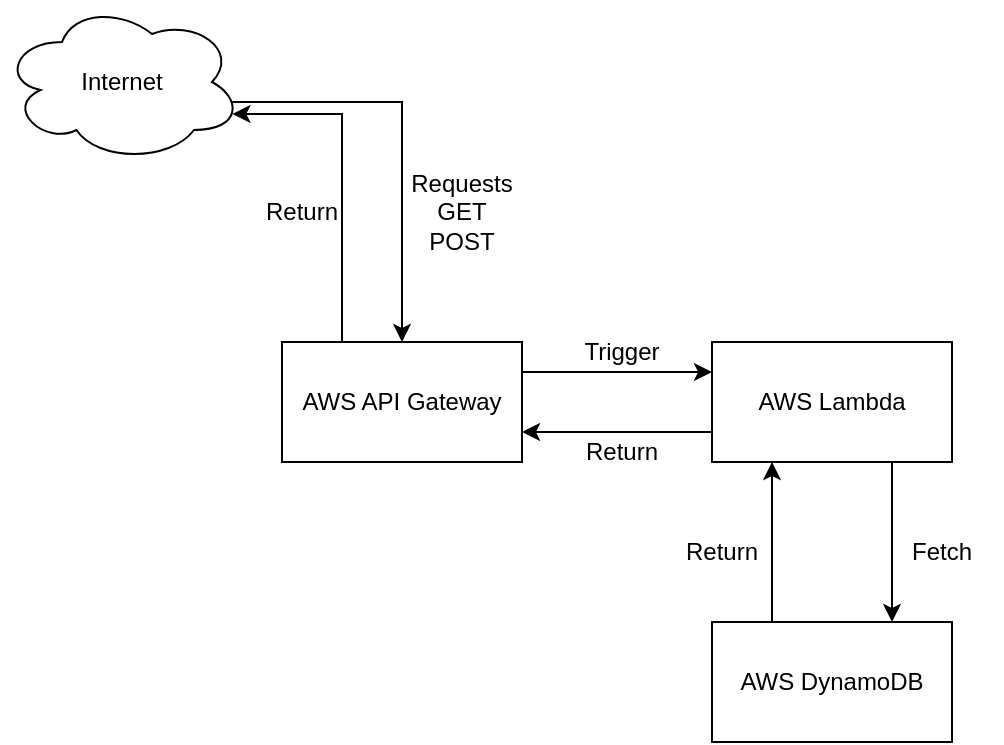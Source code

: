 <mxfile version="16.5.1" type="device"><diagram id="jJ3mkbSqKAwq4K8KXO77" name="Page-1"><mxGraphModel dx="1103" dy="727" grid="1" gridSize="10" guides="1" tooltips="1" connect="1" arrows="1" fold="1" page="1" pageScale="1" pageWidth="850" pageHeight="1100" math="0" shadow="0"><root><mxCell id="0"/><mxCell id="1" parent="0"/><mxCell id="iG8QBIDN6XCAgdNQV5UU-1" value="AWS API Gateway" style="rounded=0;whiteSpace=wrap;html=1;" parent="1" vertex="1"><mxGeometry x="150" y="210" width="120" height="60" as="geometry"/></mxCell><mxCell id="iG8QBIDN6XCAgdNQV5UU-2" value="AWS Lambda" style="rounded=0;whiteSpace=wrap;html=1;" parent="1" vertex="1"><mxGeometry x="365" y="210" width="120" height="60" as="geometry"/></mxCell><mxCell id="iG8QBIDN6XCAgdNQV5UU-3" value="AWS DynamoDB" style="rounded=0;whiteSpace=wrap;html=1;" parent="1" vertex="1"><mxGeometry x="365" y="350" width="120" height="60" as="geometry"/></mxCell><mxCell id="iG8QBIDN6XCAgdNQV5UU-13" value="Fetch" style="text;html=1;strokeColor=none;fillColor=none;align=center;verticalAlign=middle;whiteSpace=wrap;rounded=0;" parent="1" vertex="1"><mxGeometry x="450" y="300" width="60" height="30" as="geometry"/></mxCell><mxCell id="iG8QBIDN6XCAgdNQV5UU-18" value="Trigger" style="text;html=1;strokeColor=none;fillColor=none;align=center;verticalAlign=middle;whiteSpace=wrap;rounded=0;" parent="1" vertex="1"><mxGeometry x="290" y="200" width="60" height="30" as="geometry"/></mxCell><mxCell id="iG8QBIDN6XCAgdNQV5UU-27" value="Requests&lt;br&gt;GET&lt;br&gt;POST" style="text;html=1;strokeColor=none;fillColor=none;align=center;verticalAlign=middle;whiteSpace=wrap;rounded=0;" parent="1" vertex="1"><mxGeometry x="210" y="130" width="60" height="30" as="geometry"/></mxCell><mxCell id="HsnadaK2AXtxl50oLEnO-1" value="" style="endArrow=classic;html=1;rounded=0;entryX=0.5;entryY=0;entryDx=0;entryDy=0;" edge="1" parent="1" target="iG8QBIDN6XCAgdNQV5UU-1"><mxGeometry width="50" height="50" relative="1" as="geometry"><mxPoint x="120" y="90" as="sourcePoint"/><mxPoint x="450" y="350" as="targetPoint"/><Array as="points"><mxPoint x="210" y="90"/></Array></mxGeometry></mxCell><mxCell id="HsnadaK2AXtxl50oLEnO-3" value="Internet" style="ellipse;shape=cloud;whiteSpace=wrap;html=1;" vertex="1" parent="1"><mxGeometry x="10" y="40" width="120" height="80" as="geometry"/></mxCell><mxCell id="HsnadaK2AXtxl50oLEnO-4" value="" style="endArrow=classic;html=1;rounded=0;exitX=0.25;exitY=0;exitDx=0;exitDy=0;entryX=0.96;entryY=0.7;entryDx=0;entryDy=0;entryPerimeter=0;" edge="1" parent="1" source="iG8QBIDN6XCAgdNQV5UU-1" target="HsnadaK2AXtxl50oLEnO-3"><mxGeometry width="50" height="50" relative="1" as="geometry"><mxPoint x="400" y="400" as="sourcePoint"/><mxPoint x="180" y="100" as="targetPoint"/><Array as="points"><mxPoint x="180" y="96"/></Array></mxGeometry></mxCell><mxCell id="HsnadaK2AXtxl50oLEnO-5" value="" style="endArrow=classic;html=1;rounded=0;exitX=1;exitY=0.25;exitDx=0;exitDy=0;entryX=0;entryY=0.25;entryDx=0;entryDy=0;" edge="1" parent="1" source="iG8QBIDN6XCAgdNQV5UU-1" target="iG8QBIDN6XCAgdNQV5UU-2"><mxGeometry width="50" height="50" relative="1" as="geometry"><mxPoint x="230" y="380" as="sourcePoint"/><mxPoint x="280" y="330" as="targetPoint"/></mxGeometry></mxCell><mxCell id="HsnadaK2AXtxl50oLEnO-6" value="" style="endArrow=classic;html=1;rounded=0;exitX=0.75;exitY=1;exitDx=0;exitDy=0;entryX=0.75;entryY=0;entryDx=0;entryDy=0;" edge="1" parent="1" source="iG8QBIDN6XCAgdNQV5UU-2" target="iG8QBIDN6XCAgdNQV5UU-3"><mxGeometry width="50" height="50" relative="1" as="geometry"><mxPoint x="550" y="320" as="sourcePoint"/><mxPoint x="600" y="270" as="targetPoint"/></mxGeometry></mxCell><mxCell id="HsnadaK2AXtxl50oLEnO-7" value="" style="endArrow=classic;html=1;rounded=0;exitX=0;exitY=0.75;exitDx=0;exitDy=0;entryX=1;entryY=0.75;entryDx=0;entryDy=0;" edge="1" parent="1" source="iG8QBIDN6XCAgdNQV5UU-2" target="iG8QBIDN6XCAgdNQV5UU-1"><mxGeometry width="50" height="50" relative="1" as="geometry"><mxPoint x="230" y="380" as="sourcePoint"/><mxPoint x="280" y="330" as="targetPoint"/></mxGeometry></mxCell><mxCell id="HsnadaK2AXtxl50oLEnO-8" value="" style="endArrow=classic;html=1;rounded=0;exitX=0.25;exitY=0;exitDx=0;exitDy=0;entryX=0.25;entryY=1;entryDx=0;entryDy=0;" edge="1" parent="1" source="iG8QBIDN6XCAgdNQV5UU-3" target="iG8QBIDN6XCAgdNQV5UU-2"><mxGeometry width="50" height="50" relative="1" as="geometry"><mxPoint x="370" y="350" as="sourcePoint"/><mxPoint x="420" y="300" as="targetPoint"/></mxGeometry></mxCell><mxCell id="HsnadaK2AXtxl50oLEnO-10" value="Return" style="text;html=1;strokeColor=none;fillColor=none;align=center;verticalAlign=middle;whiteSpace=wrap;rounded=0;" vertex="1" parent="1"><mxGeometry x="340" y="300" width="60" height="30" as="geometry"/></mxCell><mxCell id="HsnadaK2AXtxl50oLEnO-12" value="Return" style="text;html=1;strokeColor=none;fillColor=none;align=center;verticalAlign=middle;whiteSpace=wrap;rounded=0;" vertex="1" parent="1"><mxGeometry x="290" y="250" width="60" height="30" as="geometry"/></mxCell><mxCell id="HsnadaK2AXtxl50oLEnO-13" value="Return" style="text;html=1;strokeColor=none;fillColor=none;align=center;verticalAlign=middle;whiteSpace=wrap;rounded=0;" vertex="1" parent="1"><mxGeometry x="130" y="130" width="60" height="30" as="geometry"/></mxCell></root></mxGraphModel></diagram></mxfile>